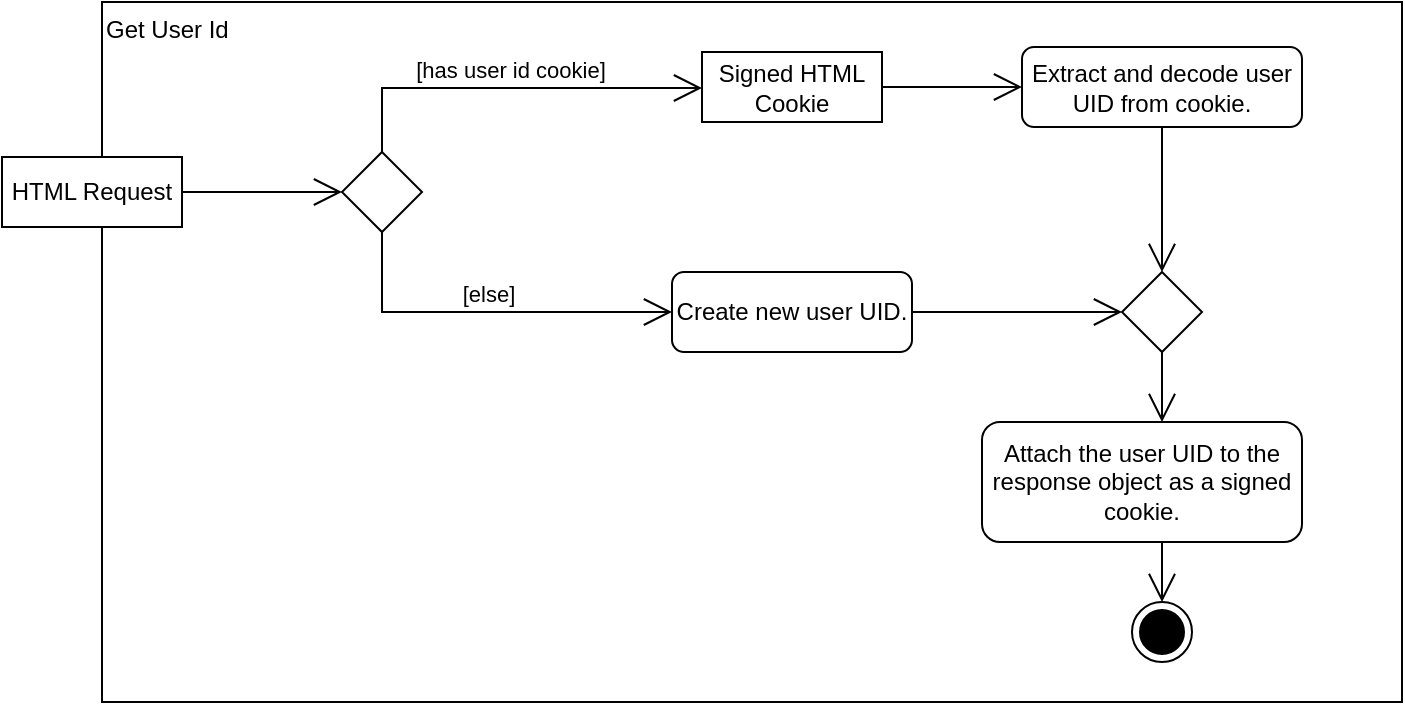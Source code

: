 <mxfile version="22.1.18" type="dropbox">
  <diagram name="Page-1" id="oSmeYbYXFu5HqIR2mh7M">
    <mxGraphModel dx="977" dy="507" grid="1" gridSize="10" guides="1" tooltips="1" connect="1" arrows="1" fold="1" page="1" pageScale="1" pageWidth="850" pageHeight="1100" math="0" shadow="0">
      <root>
        <mxCell id="0" />
        <mxCell id="1" parent="0" />
        <mxCell id="DE4CORQEvnYJsB6Sdayj-1" value="Get User Id" style="html=1;dashed=0;whiteSpace=wrap;align=left;verticalAlign=top;" vertex="1" parent="1">
          <mxGeometry x="80" y="40" width="650" height="350" as="geometry" />
        </mxCell>
        <mxCell id="DE4CORQEvnYJsB6Sdayj-10" value="Signed HTML Cookie" style="html=1;whiteSpace=wrap;" vertex="1" parent="1">
          <mxGeometry x="380" y="65" width="90" height="35" as="geometry" />
        </mxCell>
        <mxCell id="DE4CORQEvnYJsB6Sdayj-12" value="" style="edgeStyle=elbowEdgeStyle;html=1;elbow=horizontal;startArrow=open;rounded=0;endArrow=none;verticalAlign=bottom;startSize=12;" edge="1" parent="1" source="DE4CORQEvnYJsB6Sdayj-13" target="DE4CORQEvnYJsB6Sdayj-10">
          <mxGeometry relative="1" as="geometry">
            <mxPoint x="320" y="134.5" as="targetPoint" />
            <mxPoint x="350" y="135" as="sourcePoint" />
          </mxGeometry>
        </mxCell>
        <mxCell id="DE4CORQEvnYJsB6Sdayj-13" value="Extract and decode user UID from cookie." style="shape=rect;html=1;rounded=1;whiteSpace=wrap;align=center;" vertex="1" parent="1">
          <mxGeometry x="540" y="62.5" width="140" height="40" as="geometry" />
        </mxCell>
        <mxCell id="DE4CORQEvnYJsB6Sdayj-14" value="" style="shape=rhombus;html=1;verticalLabelPosition=bottom;verticalAlignment=top;" vertex="1" parent="1">
          <mxGeometry x="200" y="115" width="40" height="40" as="geometry" />
        </mxCell>
        <mxCell id="DE4CORQEvnYJsB6Sdayj-15" value="" style="edgeStyle=elbowEdgeStyle;html=1;elbow=horizontal;align=right;verticalAlign=bottom;endArrow=none;rounded=0;labelBackgroundColor=none;startArrow=open;startSize=12;" edge="1" source="DE4CORQEvnYJsB6Sdayj-14" parent="1" target="DE4CORQEvnYJsB6Sdayj-43">
          <mxGeometry relative="1" as="geometry">
            <mxPoint x="130" y="135" as="targetPoint" />
          </mxGeometry>
        </mxCell>
        <mxCell id="DE4CORQEvnYJsB6Sdayj-16" value="[has user id cookie]" style="edgeStyle=elbowEdgeStyle;html=1;elbow=vertical;verticalAlign=bottom;endArrow=open;rounded=0;labelBackgroundColor=none;endSize=12;" edge="1" source="DE4CORQEvnYJsB6Sdayj-14" parent="1" target="DE4CORQEvnYJsB6Sdayj-10">
          <mxGeometry relative="1" as="geometry">
            <mxPoint x="360" y="275" as="targetPoint" />
            <Array as="points">
              <mxPoint x="250" y="83" />
            </Array>
          </mxGeometry>
        </mxCell>
        <mxCell id="DE4CORQEvnYJsB6Sdayj-17" value="[else]" style="edgeStyle=elbowEdgeStyle;html=1;elbow=vertical;verticalAlign=bottom;endArrow=open;rounded=0;labelBackgroundColor=none;endSize=12;" edge="1" source="DE4CORQEvnYJsB6Sdayj-14" parent="1" target="DE4CORQEvnYJsB6Sdayj-18">
          <mxGeometry relative="1" as="geometry">
            <mxPoint x="160" y="275" as="targetPoint" />
            <Array as="points">
              <mxPoint x="280" y="195" />
            </Array>
          </mxGeometry>
        </mxCell>
        <mxCell id="DE4CORQEvnYJsB6Sdayj-18" value="Create new user UID." style="shape=rect;html=1;rounded=1;whiteSpace=wrap;align=center;" vertex="1" parent="1">
          <mxGeometry x="365" y="175" width="120" height="40" as="geometry" />
        </mxCell>
        <mxCell id="DE4CORQEvnYJsB6Sdayj-20" value="" style="edgeStyle=elbowEdgeStyle;html=1;elbow=horizontal;startArrow=open;rounded=0;endArrow=none;verticalAlign=bottom;startSize=12;" edge="1" parent="1" source="DE4CORQEvnYJsB6Sdayj-34" target="DE4CORQEvnYJsB6Sdayj-18">
          <mxGeometry relative="1" as="geometry">
            <mxPoint x="480" y="93" as="targetPoint" />
            <mxPoint x="550" y="195" as="sourcePoint" />
          </mxGeometry>
        </mxCell>
        <mxCell id="DE4CORQEvnYJsB6Sdayj-23" value="" style="edgeStyle=elbowEdgeStyle;html=1;elbow=horizontal;startArrow=open;rounded=0;endArrow=none;verticalAlign=bottom;startSize=12;" edge="1" parent="1" source="DE4CORQEvnYJsB6Sdayj-34" target="DE4CORQEvnYJsB6Sdayj-13">
          <mxGeometry relative="1" as="geometry">
            <mxPoint x="495" y="205" as="targetPoint" />
            <mxPoint x="575" y="205" as="sourcePoint" />
          </mxGeometry>
        </mxCell>
        <mxCell id="DE4CORQEvnYJsB6Sdayj-24" value="Attach the user UID to the response object as a signed cookie." style="shape=rect;html=1;rounded=1;whiteSpace=wrap;align=center;" vertex="1" parent="1">
          <mxGeometry x="520" y="250" width="160" height="60" as="geometry" />
        </mxCell>
        <mxCell id="DE4CORQEvnYJsB6Sdayj-34" value="" style="shape=rhombus;html=1;verticalLabelPosition=bottom;verticalAlignment=top;" vertex="1" parent="1">
          <mxGeometry x="590" y="175" width="40" height="40" as="geometry" />
        </mxCell>
        <mxCell id="DE4CORQEvnYJsB6Sdayj-40" value="" style="edgeStyle=elbowEdgeStyle;html=1;elbow=horizontal;startArrow=open;rounded=0;endArrow=none;verticalAlign=bottom;startSize=12;" edge="1" parent="1" source="DE4CORQEvnYJsB6Sdayj-44" target="DE4CORQEvnYJsB6Sdayj-24">
          <mxGeometry relative="1" as="geometry">
            <mxPoint x="480" y="93" as="targetPoint" />
            <mxPoint x="440" y="400" as="sourcePoint" />
          </mxGeometry>
        </mxCell>
        <mxCell id="DE4CORQEvnYJsB6Sdayj-43" value="HTML Request" style="html=1;whiteSpace=wrap;" vertex="1" parent="1">
          <mxGeometry x="30" y="117.5" width="90" height="35" as="geometry" />
        </mxCell>
        <mxCell id="DE4CORQEvnYJsB6Sdayj-44" value="" style="ellipse;html=1;shape=endState;fillColor=strokeColor;direction=south;" vertex="1" parent="1">
          <mxGeometry x="595" y="340" width="30" height="30" as="geometry" />
        </mxCell>
        <mxCell id="DE4CORQEvnYJsB6Sdayj-45" value="" style="edgeStyle=elbowEdgeStyle;html=1;elbow=horizontal;startArrow=open;rounded=0;endArrow=none;verticalAlign=bottom;startSize=12;" edge="1" parent="1" source="DE4CORQEvnYJsB6Sdayj-24" target="DE4CORQEvnYJsB6Sdayj-34">
          <mxGeometry relative="1" as="geometry">
            <mxPoint x="620" y="113" as="targetPoint" />
            <mxPoint x="620" y="185" as="sourcePoint" />
          </mxGeometry>
        </mxCell>
      </root>
    </mxGraphModel>
  </diagram>
</mxfile>
